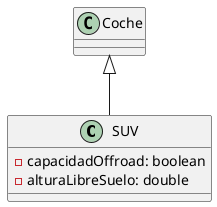 @startuml
class SUV extends Coche {
    - capacidadOffroad: boolean
    - alturaLibreSuelo: double
}
@enduml
